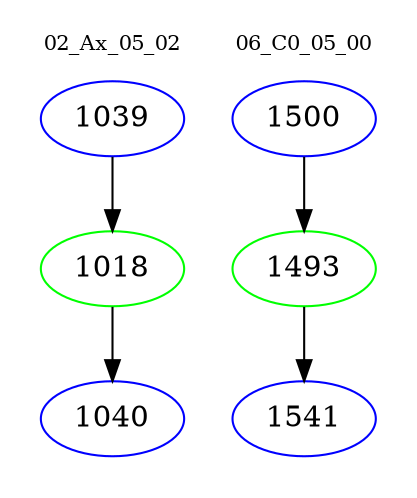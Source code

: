 digraph{
subgraph cluster_0 {
color = white
label = "02_Ax_05_02";
fontsize=10;
T0_1039 [label="1039", color="blue"]
T0_1039 -> T0_1018 [color="black"]
T0_1018 [label="1018", color="green"]
T0_1018 -> T0_1040 [color="black"]
T0_1040 [label="1040", color="blue"]
}
subgraph cluster_1 {
color = white
label = "06_C0_05_00";
fontsize=10;
T1_1500 [label="1500", color="blue"]
T1_1500 -> T1_1493 [color="black"]
T1_1493 [label="1493", color="green"]
T1_1493 -> T1_1541 [color="black"]
T1_1541 [label="1541", color="blue"]
}
}
